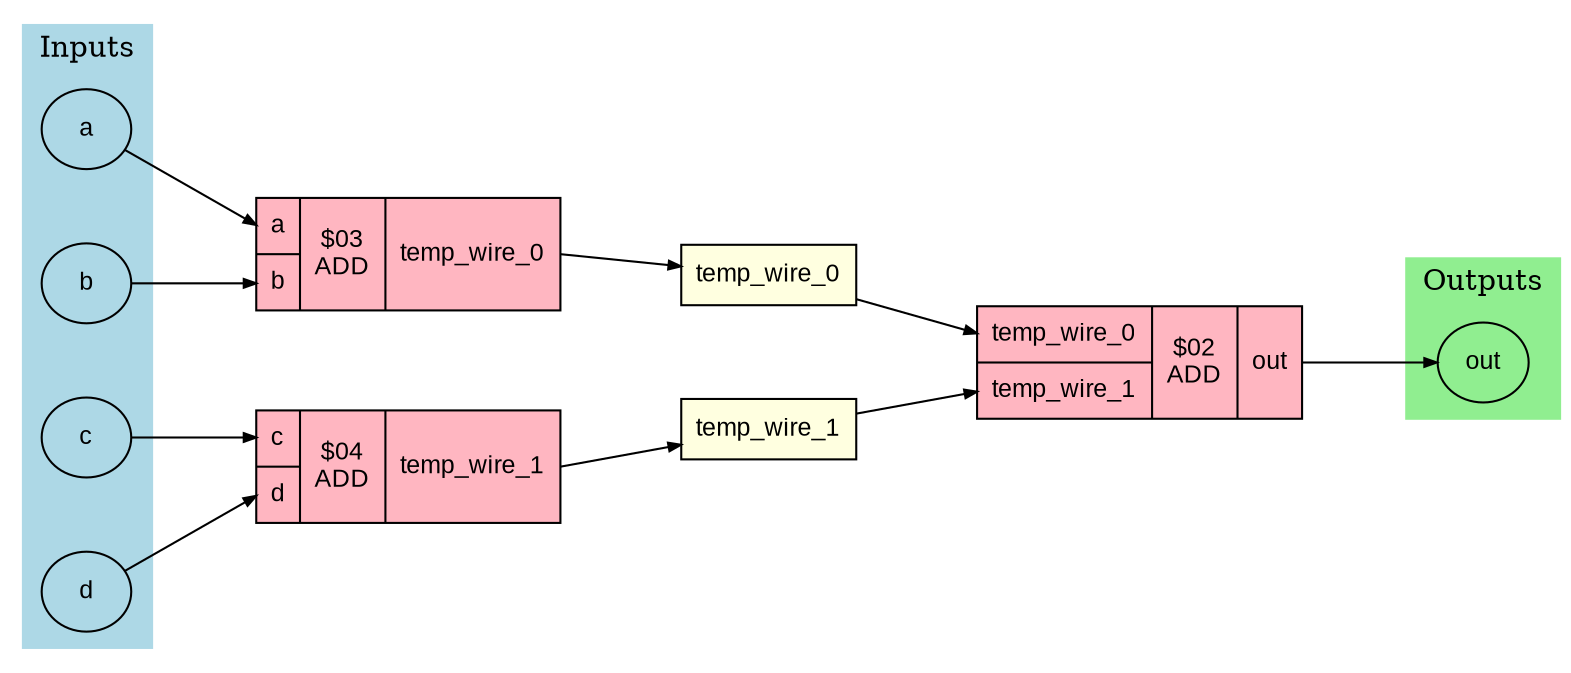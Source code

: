 digraph balance {
	graph [concentrate=false dpi=300 nodesep=0.5 ordering=out rankdir=LR ranksep=0.8 splines=polyline]
	node [fillcolor=white fontname=Arial fontsize=12 height=0.4 margin=0.1 penwidth=1.0 shape=record style=filled width=0.6]
	edge [arrowhead=normal arrowsize=0.6 fontname=Arial fontsize=10 penwidth=1.0]
	a [label=a fillcolor=lightblue shape=ellipse style=filled]
	b [label=b fillcolor=lightblue shape=ellipse style=filled]
	c [label=c fillcolor=lightblue shape=ellipse style=filled]
	d [label=d fillcolor=lightblue shape=ellipse style=filled]
	out [label=out fillcolor=lightgreen shape=ellipse style=filled]
	temp_wire_0 [label=temp_wire_0 fillcolor=lightyellow shape=box style=filled]
	temp_wire_1 [label=temp_wire_1 fillcolor=lightyellow shape=box style=filled]
	assign_out [label="{{<A> temp_wire_0|<B> temp_wire_1}|{$02\nADD}|<out> out}" fillcolor=lightpink shape=record style=filled]
	temp_wire_0 -> assign_out:A
	temp_wire_1 -> assign_out:B
	assign_out:out -> out
	assign_temp_wire_0 [label="{{<A> a|<B> b}|{$03\nADD}|<temp_wire_0> temp_wire_0}" fillcolor=lightpink shape=record style=filled]
	a -> assign_temp_wire_0:A
	b -> assign_temp_wire_0:B
	assign_temp_wire_0:temp_wire_0 -> temp_wire_0
	assign_temp_wire_1 [label="{{<A> c|<B> d}|{$04\nADD}|<temp_wire_1> temp_wire_1}" fillcolor=lightpink shape=record style=filled]
	c -> assign_temp_wire_1:A
	d -> assign_temp_wire_1:B
	assign_temp_wire_1:temp_wire_1 -> temp_wire_1
	subgraph cluster_inputs {
		color=lightblue label=Inputs rank=source style=filled
		a
		b
		c
		d
	}
	subgraph cluster_outputs {
		color=lightgreen label=Outputs rank=sink style=filled
		out
	}
}
